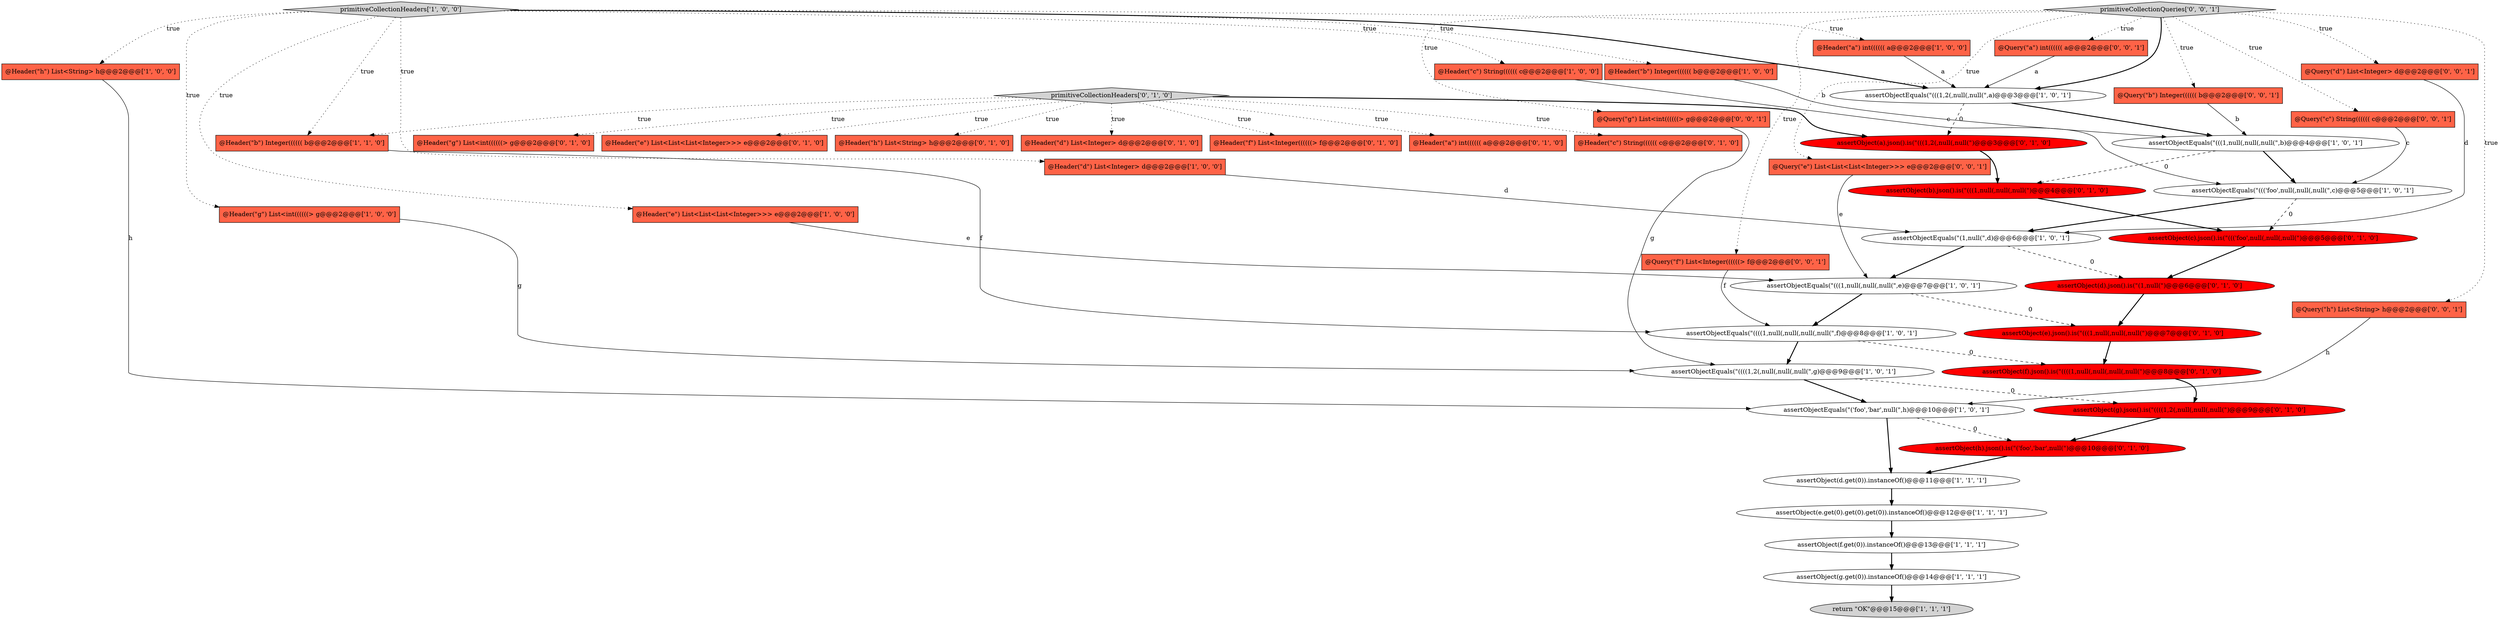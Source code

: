 digraph {
2 [style = filled, label = "@Header(\"h\") List<String> h@@@2@@@['1', '0', '0']", fillcolor = tomato, shape = box image = "AAA0AAABBB1BBB"];
1 [style = filled, label = "assertObjectEquals(\"(1,null(\",d)@@@6@@@['1', '0', '1']", fillcolor = white, shape = ellipse image = "AAA0AAABBB1BBB"];
13 [style = filled, label = "@Header(\"d\") List<Integer> d@@@2@@@['1', '0', '0']", fillcolor = tomato, shape = box image = "AAA0AAABBB1BBB"];
45 [style = filled, label = "@Query(\"g\") List<int((((((> g@@@2@@@['0', '0', '1']", fillcolor = tomato, shape = box image = "AAA0AAABBB3BBB"];
36 [style = filled, label = "@Header(\"c\") String(((((( c@@@2@@@['0', '1', '0']", fillcolor = tomato, shape = box image = "AAA0AAABBB2BBB"];
11 [style = filled, label = "assertObject(g.get(0)).instanceOf()@@@14@@@['1', '1', '1']", fillcolor = white, shape = ellipse image = "AAA0AAABBB1BBB"];
16 [style = filled, label = "@Header(\"g\") List<int((((((> g@@@2@@@['1', '0', '0']", fillcolor = tomato, shape = box image = "AAA0AAABBB1BBB"];
32 [style = filled, label = "@Header(\"g\") List<int((((((> g@@@2@@@['0', '1', '0']", fillcolor = tomato, shape = box image = "AAA0AAABBB2BBB"];
34 [style = filled, label = "@Header(\"e\") List<List<List<Integer>>> e@@@2@@@['0', '1', '0']", fillcolor = tomato, shape = box image = "AAA0AAABBB2BBB"];
44 [style = filled, label = "@Query(\"e\") List<List<List<Integer>>> e@@@2@@@['0', '0', '1']", fillcolor = tomato, shape = box image = "AAA0AAABBB3BBB"];
28 [style = filled, label = "assertObject(b).json().is(\"(((1,null(,null(,null(\")@@@4@@@['0', '1', '0']", fillcolor = red, shape = ellipse image = "AAA1AAABBB2BBB"];
24 [style = filled, label = "assertObject(d).json().is(\"(1,null(\")@@@6@@@['0', '1', '0']", fillcolor = red, shape = ellipse image = "AAA1AAABBB2BBB"];
37 [style = filled, label = "primitiveCollectionHeaders['0', '1', '0']", fillcolor = lightgray, shape = diamond image = "AAA0AAABBB2BBB"];
19 [style = filled, label = "@Header(\"b\") Integer(((((( b@@@2@@@['1', '1', '0']", fillcolor = tomato, shape = box image = "AAA0AAABBB1BBB"];
27 [style = filled, label = "@Header(\"h\") List<String> h@@@2@@@['0', '1', '0']", fillcolor = tomato, shape = box image = "AAA0AAABBB2BBB"];
35 [style = filled, label = "@Header(\"d\") List<Integer> d@@@2@@@['0', '1', '0']", fillcolor = tomato, shape = box image = "AAA0AAABBB2BBB"];
43 [style = filled, label = "@Query(\"d\") List<Integer> d@@@2@@@['0', '0', '1']", fillcolor = tomato, shape = box image = "AAA0AAABBB3BBB"];
38 [style = filled, label = "primitiveCollectionQueries['0', '0', '1']", fillcolor = lightgray, shape = diamond image = "AAA0AAABBB3BBB"];
26 [style = filled, label = "assertObject(e).json().is(\"(((1,null(,null(,null(\")@@@7@@@['0', '1', '0']", fillcolor = red, shape = ellipse image = "AAA1AAABBB2BBB"];
46 [style = filled, label = "@Query(\"c\") String(((((( c@@@2@@@['0', '0', '1']", fillcolor = tomato, shape = box image = "AAA0AAABBB3BBB"];
7 [style = filled, label = "@Header(\"e\") List<List<List<Integer>>> e@@@2@@@['1', '0', '0']", fillcolor = tomato, shape = box image = "AAA0AAABBB1BBB"];
18 [style = filled, label = "@Header(\"c\") String(((((( c@@@2@@@['1', '0', '0']", fillcolor = tomato, shape = box image = "AAA0AAABBB1BBB"];
14 [style = filled, label = "assertObject(f.get(0)).instanceOf()@@@13@@@['1', '1', '1']", fillcolor = white, shape = ellipse image = "AAA0AAABBB1BBB"];
8 [style = filled, label = "assertObjectEquals(\"('foo','bar',null(\",h)@@@10@@@['1', '0', '1']", fillcolor = white, shape = ellipse image = "AAA0AAABBB1BBB"];
3 [style = filled, label = "assertObjectEquals(\"(((1,null(,null(,null(\",e)@@@7@@@['1', '0', '1']", fillcolor = white, shape = ellipse image = "AAA0AAABBB1BBB"];
41 [style = filled, label = "@Query(\"b\") Integer(((((( b@@@2@@@['0', '0', '1']", fillcolor = tomato, shape = box image = "AAA0AAABBB3BBB"];
42 [style = filled, label = "@Query(\"f\") List<Integer((((((> f@@@2@@@['0', '0', '1']", fillcolor = tomato, shape = box image = "AAA0AAABBB3BBB"];
0 [style = filled, label = "assertObjectEquals(\"((((1,null(,null(,null(,null(\",f)@@@8@@@['1', '0', '1']", fillcolor = white, shape = ellipse image = "AAA0AAABBB1BBB"];
12 [style = filled, label = "assertObjectEquals(\"((('foo',null(,null(,null(\",c)@@@5@@@['1', '0', '1']", fillcolor = white, shape = ellipse image = "AAA0AAABBB1BBB"];
9 [style = filled, label = "primitiveCollectionHeaders['1', '0', '0']", fillcolor = lightgray, shape = diamond image = "AAA0AAABBB1BBB"];
23 [style = filled, label = "assertObject(a).json().is(\"(((1,2(,null(,null(\")@@@3@@@['0', '1', '0']", fillcolor = red, shape = ellipse image = "AAA1AAABBB2BBB"];
30 [style = filled, label = "assertObject(c).json().is(\"((('foo',null(,null(,null(\")@@@5@@@['0', '1', '0']", fillcolor = red, shape = ellipse image = "AAA1AAABBB2BBB"];
17 [style = filled, label = "return \"OK\"@@@15@@@['1', '1', '1']", fillcolor = lightgray, shape = ellipse image = "AAA0AAABBB1BBB"];
15 [style = filled, label = "assertObjectEquals(\"(((1,null(,null(,null(\",b)@@@4@@@['1', '0', '1']", fillcolor = white, shape = ellipse image = "AAA0AAABBB1BBB"];
21 [style = filled, label = "assertObjectEquals(\"(((1,2(,null(,null(\",a)@@@3@@@['1', '0', '1']", fillcolor = white, shape = ellipse image = "AAA0AAABBB1BBB"];
25 [style = filled, label = "@Header(\"f\") List<Integer((((((> f@@@2@@@['0', '1', '0']", fillcolor = tomato, shape = box image = "AAA0AAABBB2BBB"];
4 [style = filled, label = "assertObject(d.get(0)).instanceOf()@@@11@@@['1', '1', '1']", fillcolor = white, shape = ellipse image = "AAA0AAABBB1BBB"];
22 [style = filled, label = "assertObject(h).json().is(\"('foo','bar',null(\")@@@10@@@['0', '1', '0']", fillcolor = red, shape = ellipse image = "AAA1AAABBB2BBB"];
6 [style = filled, label = "@Header(\"a\") int(((((( a@@@2@@@['1', '0', '0']", fillcolor = tomato, shape = box image = "AAA0AAABBB1BBB"];
31 [style = filled, label = "assertObject(f).json().is(\"((((1,null(,null(,null(,null(\")@@@8@@@['0', '1', '0']", fillcolor = red, shape = ellipse image = "AAA1AAABBB2BBB"];
39 [style = filled, label = "@Query(\"a\") int(((((( a@@@2@@@['0', '0', '1']", fillcolor = tomato, shape = box image = "AAA0AAABBB3BBB"];
29 [style = filled, label = "assertObject(g).json().is(\"((((1,2(,null(,null(,null(\")@@@9@@@['0', '1', '0']", fillcolor = red, shape = ellipse image = "AAA1AAABBB2BBB"];
40 [style = filled, label = "@Query(\"h\") List<String> h@@@2@@@['0', '0', '1']", fillcolor = tomato, shape = box image = "AAA0AAABBB3BBB"];
33 [style = filled, label = "@Header(\"a\") int(((((( a@@@2@@@['0', '1', '0']", fillcolor = tomato, shape = box image = "AAA0AAABBB2BBB"];
10 [style = filled, label = "@Header(\"b\") Integer(((((( b@@@2@@@['1', '0', '0']", fillcolor = tomato, shape = box image = "AAA0AAABBB1BBB"];
20 [style = filled, label = "assertObject(e.get(0).get(0).get(0)).instanceOf()@@@12@@@['1', '1', '1']", fillcolor = white, shape = ellipse image = "AAA0AAABBB1BBB"];
5 [style = filled, label = "assertObjectEquals(\"((((1,2(,null(,null(,null(\",g)@@@9@@@['1', '0', '1']", fillcolor = white, shape = ellipse image = "AAA0AAABBB1BBB"];
38->46 [style = dotted, label="true"];
5->8 [style = bold, label=""];
30->24 [style = bold, label=""];
37->33 [style = dotted, label="true"];
19->0 [style = solid, label="f"];
10->15 [style = solid, label="b"];
15->28 [style = dashed, label="0"];
3->26 [style = dashed, label="0"];
28->30 [style = bold, label=""];
7->3 [style = solid, label="e"];
38->41 [style = dotted, label="true"];
13->1 [style = solid, label="d"];
21->15 [style = bold, label=""];
44->3 [style = solid, label="e"];
38->39 [style = dotted, label="true"];
1->3 [style = bold, label=""];
46->12 [style = solid, label="c"];
43->1 [style = solid, label="d"];
31->29 [style = bold, label=""];
37->19 [style = dotted, label="true"];
20->14 [style = bold, label=""];
38->44 [style = dotted, label="true"];
5->29 [style = dashed, label="0"];
12->30 [style = dashed, label="0"];
37->23 [style = bold, label=""];
42->0 [style = solid, label="f"];
12->1 [style = bold, label=""];
18->12 [style = solid, label="c"];
9->6 [style = dotted, label="true"];
37->25 [style = dotted, label="true"];
38->42 [style = dotted, label="true"];
3->0 [style = bold, label=""];
16->5 [style = solid, label="g"];
6->21 [style = solid, label="a"];
22->4 [style = bold, label=""];
23->28 [style = bold, label=""];
8->22 [style = dashed, label="0"];
37->35 [style = dotted, label="true"];
24->26 [style = bold, label=""];
45->5 [style = solid, label="g"];
26->31 [style = bold, label=""];
9->19 [style = dotted, label="true"];
2->8 [style = solid, label="h"];
37->32 [style = dotted, label="true"];
38->43 [style = dotted, label="true"];
1->24 [style = dashed, label="0"];
9->2 [style = dotted, label="true"];
9->13 [style = dotted, label="true"];
0->31 [style = dashed, label="0"];
4->20 [style = bold, label=""];
9->21 [style = bold, label=""];
38->21 [style = bold, label=""];
11->17 [style = bold, label=""];
9->18 [style = dotted, label="true"];
37->36 [style = dotted, label="true"];
15->12 [style = bold, label=""];
38->45 [style = dotted, label="true"];
37->34 [style = dotted, label="true"];
40->8 [style = solid, label="h"];
8->4 [style = bold, label=""];
29->22 [style = bold, label=""];
9->7 [style = dotted, label="true"];
9->16 [style = dotted, label="true"];
37->27 [style = dotted, label="true"];
9->10 [style = dotted, label="true"];
21->23 [style = dashed, label="0"];
41->15 [style = solid, label="b"];
14->11 [style = bold, label=""];
39->21 [style = solid, label="a"];
38->40 [style = dotted, label="true"];
0->5 [style = bold, label=""];
}
